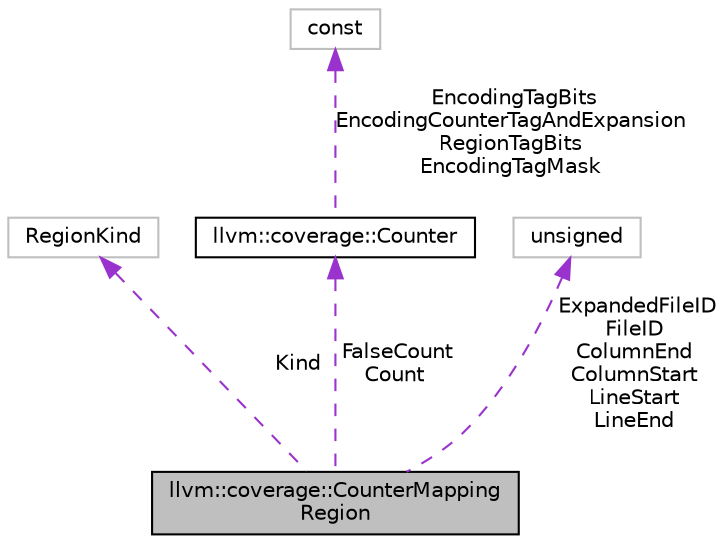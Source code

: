 digraph "llvm::coverage::CounterMappingRegion"
{
 // LATEX_PDF_SIZE
  bgcolor="transparent";
  edge [fontname="Helvetica",fontsize="10",labelfontname="Helvetica",labelfontsize="10"];
  node [fontname="Helvetica",fontsize="10",shape=record];
  Node1 [label="llvm::coverage::CounterMapping\lRegion",height=0.2,width=0.4,color="black", fillcolor="grey75", style="filled", fontcolor="black",tooltip="A Counter mapping region associates a source range with a specific counter."];
  Node2 -> Node1 [dir="back",color="darkorchid3",fontsize="10",style="dashed",label=" Kind" ,fontname="Helvetica"];
  Node2 [label="RegionKind",height=0.2,width=0.4,color="grey75",tooltip=" "];
  Node3 -> Node1 [dir="back",color="darkorchid3",fontsize="10",style="dashed",label=" FalseCount\nCount" ,fontname="Helvetica"];
  Node3 [label="llvm::coverage::Counter",height=0.2,width=0.4,color="black",URL="$structllvm_1_1coverage_1_1Counter.html",tooltip="A Counter is an abstract value that describes how to compute the execution count for a region of code..."];
  Node4 -> Node3 [dir="back",color="darkorchid3",fontsize="10",style="dashed",label=" EncodingTagBits\nEncodingCounterTagAndExpansion\lRegionTagBits\nEncodingTagMask" ,fontname="Helvetica"];
  Node4 [label="const",height=0.2,width=0.4,color="grey75",tooltip=" "];
  Node5 -> Node1 [dir="back",color="darkorchid3",fontsize="10",style="dashed",label=" ExpandedFileID\nFileID\nColumnEnd\nColumnStart\nLineStart\nLineEnd" ,fontname="Helvetica"];
  Node5 [label="unsigned",height=0.2,width=0.4,color="grey75",tooltip=" "];
}
